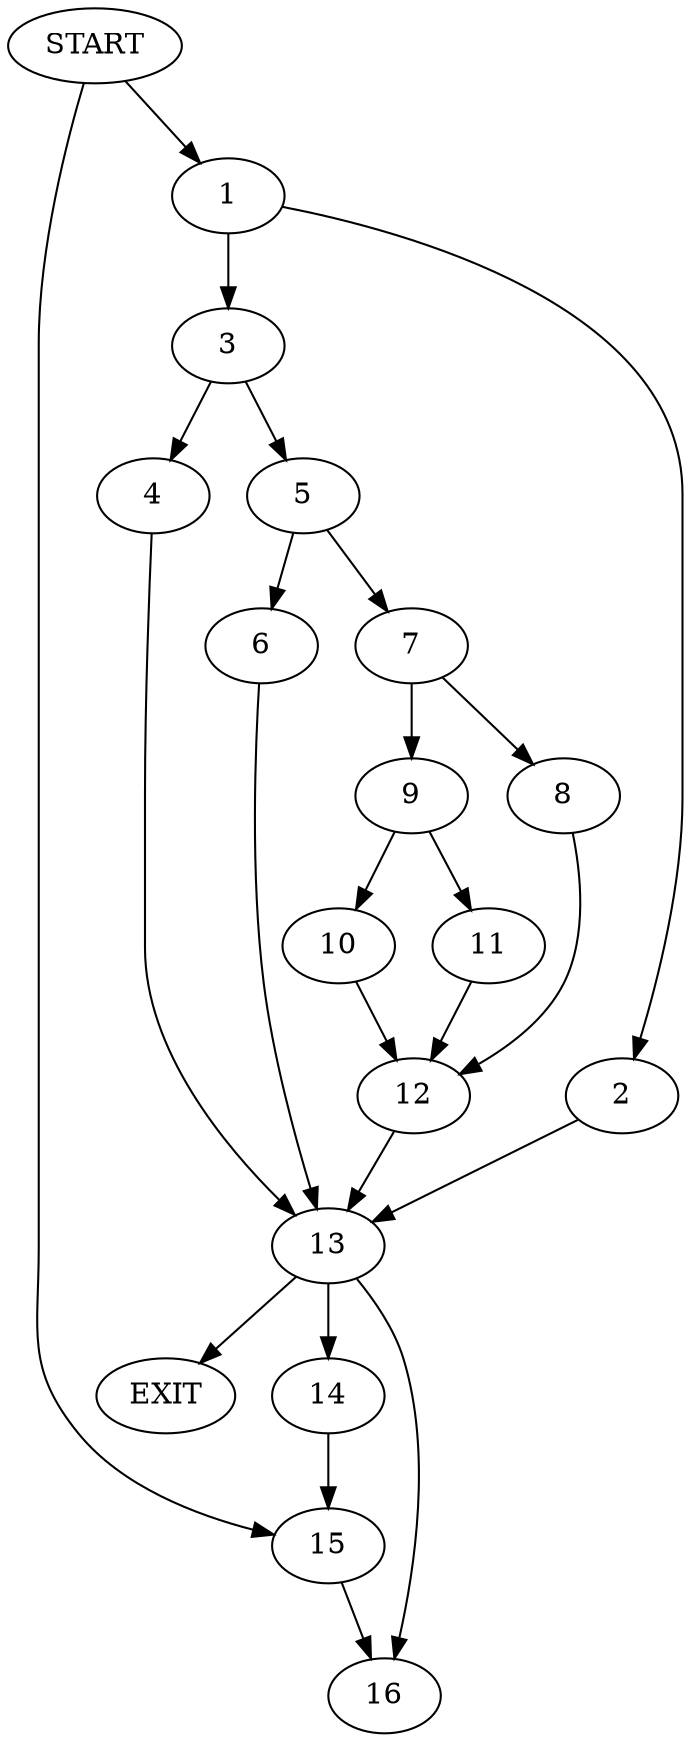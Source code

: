 digraph { 
0 [label="START"];
1;
2;
3;
4;
5;
6;
7;
8;
9;
10;
11;
12;
13;
14;
15;
16;
17[label="EXIT"];
0 -> 1;
0 -> 15;
1 -> 2;
1 -> 3;
2 -> 13;
3 -> 4;
3 -> 5;
4 -> 13;
5 -> 6;
5 -> 7;
6 -> 13;
7 -> 8;
7 -> 9;
8 -> 12;
9 -> 10;
9 -> 11;
10 -> 12;
11 -> 12;
12 -> 13;
13 -> 17;
13 -> 14;
13:s2 -> 16;
14 -> 15;
15 -> 16;
}